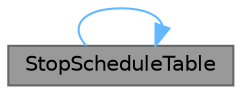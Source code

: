 digraph "StopScheduleTable"
{
 // LATEX_PDF_SIZE
  bgcolor="transparent";
  edge [fontname=Helvetica,fontsize=10,labelfontname=Helvetica,labelfontsize=10];
  node [fontname=Helvetica,fontsize=10,shape=box,height=0.2,width=0.4];
  rankdir="RL";
  Node1 [id="Node000001",label="StopScheduleTable",height=0.2,width=0.4,color="gray40", fillcolor="grey60", style="filled", fontcolor="black",tooltip="Stops a Schedule Table."];
  Node1 -> Node1 [id="edge1_Node000001_Node000001",dir="back",color="steelblue1",style="solid",tooltip=" "];
}
